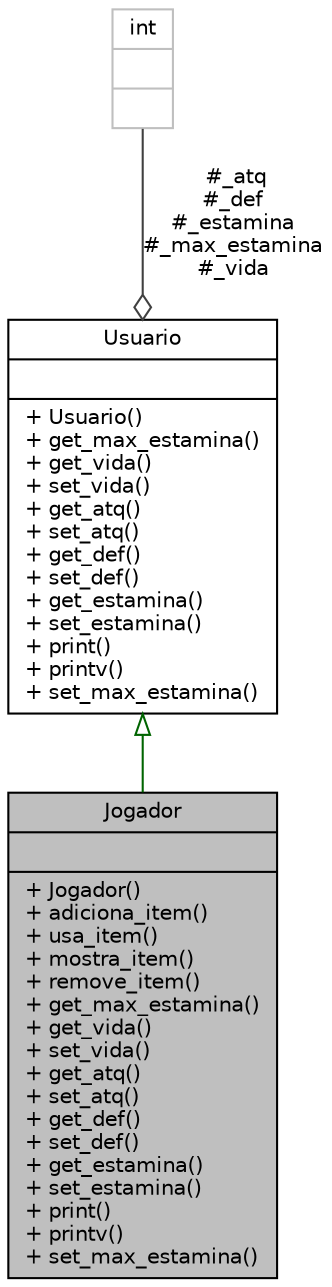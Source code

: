 digraph "Jogador"
{
 // LATEX_PDF_SIZE
  edge [fontname="Helvetica",fontsize="10",labelfontname="Helvetica",labelfontsize="10"];
  node [fontname="Helvetica",fontsize="10",shape=record];
  Node1 [label="{Jogador\n||+ Jogador()\l+ adiciona_item()\l+ usa_item()\l+ mostra_item()\l+ remove_item()\l+ get_max_estamina()\l+ get_vida()\l+ set_vida()\l+ get_atq()\l+ set_atq()\l+ get_def()\l+ set_def()\l+ get_estamina()\l+ set_estamina()\l+ print()\l+ printv()\l+ set_max_estamina()\l}",height=0.2,width=0.4,color="black", fillcolor="grey75", style="filled", fontcolor="black",tooltip=" "];
  Node2 -> Node1 [dir="back",color="darkgreen",fontsize="10",style="solid",arrowtail="onormal",fontname="Helvetica"];
  Node2 [label="{Usuario\n||+ Usuario()\l+ get_max_estamina()\l+ get_vida()\l+ set_vida()\l+ get_atq()\l+ set_atq()\l+ get_def()\l+ set_def()\l+ get_estamina()\l+ set_estamina()\l+ print()\l+ printv()\l+ set_max_estamina()\l}",height=0.2,width=0.4,color="black", fillcolor="white", style="filled",URL="$classUsuario.html",tooltip=" "];
  Node3 -> Node2 [color="grey25",fontsize="10",style="solid",label=" #_atq\n#_def\n#_estamina\n#_max_estamina\n#_vida" ,arrowhead="odiamond",fontname="Helvetica"];
  Node3 [label="{int\n||}",height=0.2,width=0.4,color="grey75", fillcolor="white", style="filled",tooltip=" "];
}
